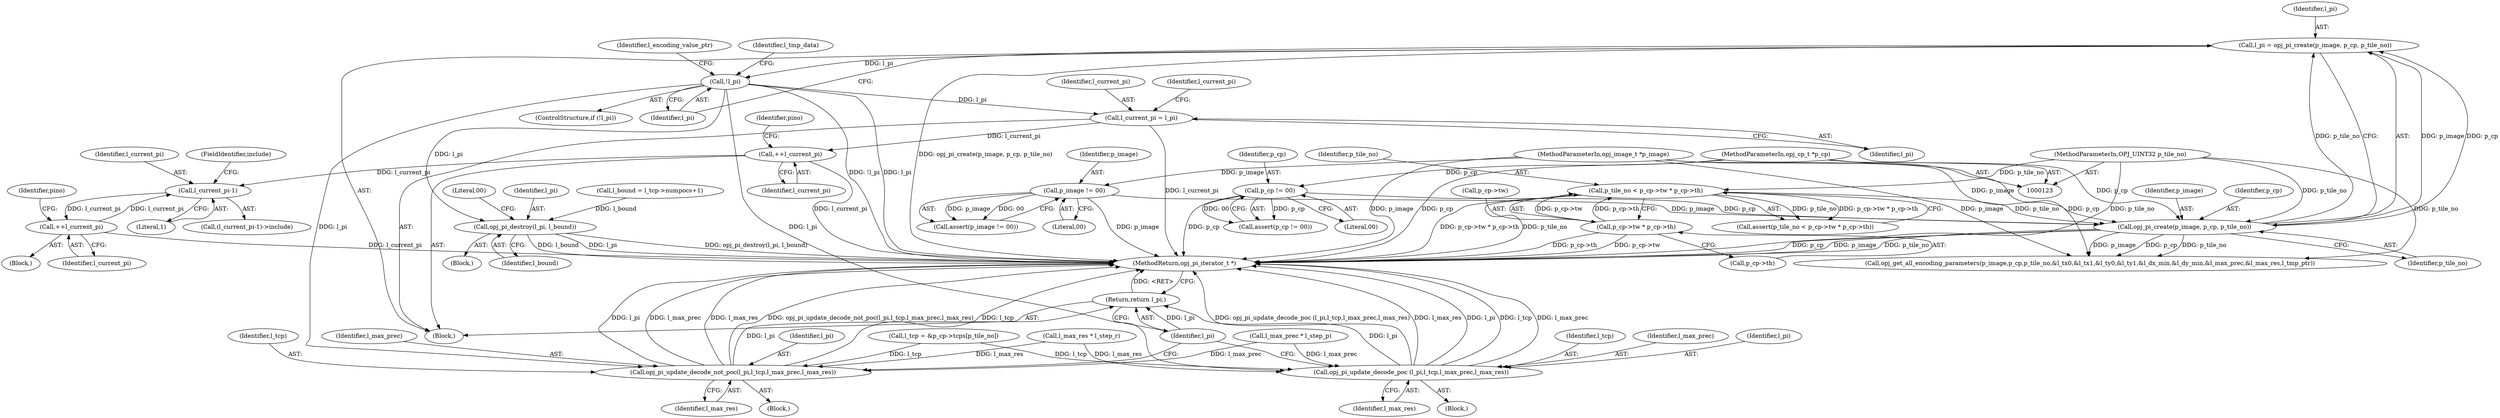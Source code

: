 digraph "0_openjpeg_ef01f18dfc6780b776d0674ed3e7415c6ef54d24@API" {
"1000251" [label="(Call,l_pi = opj_pi_create(p_image, p_cp, p_tile_no))"];
"1000253" [label="(Call,opj_pi_create(p_image, p_cp, p_tile_no))"];
"1000180" [label="(Call,p_image != 00)"];
"1000124" [label="(MethodParameterIn,opj_image_t *p_image)"];
"1000176" [label="(Call,p_cp != 00)"];
"1000125" [label="(MethodParameterIn,opj_cp_t *p_cp)"];
"1000184" [label="(Call,p_tile_no < p_cp->tw * p_cp->th)"];
"1000126" [label="(MethodParameterIn,OPJ_UINT32 p_tile_no)"];
"1000186" [label="(Call,p_cp->tw * p_cp->th)"];
"1000258" [label="(Call,!l_pi)"];
"1000331" [label="(Call,l_current_pi = l_pi)"];
"1000523" [label="(Call,++l_current_pi)"];
"1000680" [label="(Call,l_current_pi-1)"];
"1000684" [label="(Call,++l_current_pi)"];
"1000378" [label="(Call,opj_pi_destroy(l_pi, l_bound))"];
"1000701" [label="(Call,opj_pi_update_decode_poc (l_pi,l_tcp,l_max_prec,l_max_res))"];
"1000713" [label="(Return,return l_pi;)"];
"1000708" [label="(Call,opj_pi_update_decode_not_poc(l_pi,l_tcp,l_max_prec,l_max_res))"];
"1000680" [label="(Call,l_current_pi-1)"];
"1000336" [label="(Identifier,l_current_pi)"];
"1000175" [label="(Call,assert(p_cp != 00))"];
"1000259" [label="(Identifier,l_pi)"];
"1000681" [label="(Identifier,l_current_pi)"];
"1000180" [label="(Call,p_image != 00)"];
"1000373" [label="(Block,)"];
"1000534" [label="(Block,)"];
"1000710" [label="(Identifier,l_tcp)"];
"1000268" [label="(Identifier,l_encoding_value_ptr)"];
"1000183" [label="(Call,assert(p_tile_no < p_cp->tw * p_cp->th))"];
"1000705" [label="(Identifier,l_max_res)"];
"1000703" [label="(Identifier,l_tcp)"];
"1000704" [label="(Identifier,l_max_prec)"];
"1000316" [label="(Call,l_max_prec * l_step_p)"];
"1000708" [label="(Call,opj_pi_update_decode_not_poc(l_pi,l_tcp,l_max_prec,l_max_res))"];
"1000186" [label="(Call,p_cp->tw * p_cp->th)"];
"1000251" [label="(Call,l_pi = opj_pi_create(p_image, p_cp, p_tile_no))"];
"1000713" [label="(Return,return l_pi;)"];
"1000253" [label="(Call,opj_pi_create(p_image, p_cp, p_tile_no))"];
"1000332" [label="(Identifier,l_current_pi)"];
"1000176" [label="(Call,p_cp != 00)"];
"1000712" [label="(Identifier,l_max_res)"];
"1000177" [label="(Identifier,p_cp)"];
"1000258" [label="(Call,!l_pi)"];
"1000527" [label="(Identifier,pino)"];
"1000254" [label="(Identifier,p_image)"];
"1000257" [label="(ControlStructure,if (!l_pi))"];
"1000331" [label="(Call,l_current_pi = l_pi)"];
"1000185" [label="(Identifier,p_tile_no)"];
"1000290" [label="(Call,opj_get_all_encoding_parameters(p_image,p_cp,p_tile_no,&l_tx0,&l_tx1,&l_ty0,&l_ty1,&l_dx_min,&l_dy_min,&l_max_prec,&l_max_res,l_tmp_ptr))"];
"1000715" [label="(MethodReturn,opj_pi_iterator_t *)"];
"1000378" [label="(Call,opj_pi_destroy(l_pi, l_bound))"];
"1000252" [label="(Identifier,l_pi)"];
"1000685" [label="(Identifier,l_current_pi)"];
"1000382" [label="(Literal,00)"];
"1000262" [label="(Identifier,l_tmp_data)"];
"1000711" [label="(Identifier,l_max_prec)"];
"1000683" [label="(FieldIdentifier,include)"];
"1000184" [label="(Call,p_tile_no < p_cp->tw * p_cp->th)"];
"1000523" [label="(Call,++l_current_pi)"];
"1000379" [label="(Identifier,l_pi)"];
"1000187" [label="(Call,p_cp->tw)"];
"1000193" [label="(Call,l_tcp = &p_cp->tcps[p_tile_no])"];
"1000126" [label="(MethodParameterIn,OPJ_UINT32 p_tile_no)"];
"1000333" [label="(Identifier,l_pi)"];
"1000178" [label="(Literal,00)"];
"1000125" [label="(MethodParameterIn,opj_cp_t *p_cp)"];
"1000201" [label="(Call,l_bound = l_tcp->numpocs+1)"];
"1000524" [label="(Identifier,l_current_pi)"];
"1000127" [label="(Block,)"];
"1000328" [label="(Call,l_max_res * l_step_r)"];
"1000255" [label="(Identifier,p_cp)"];
"1000256" [label="(Identifier,p_tile_no)"];
"1000679" [label="(Call,(l_current_pi-1)->include)"];
"1000380" [label="(Identifier,l_bound)"];
"1000684" [label="(Call,++l_current_pi)"];
"1000701" [label="(Call,opj_pi_update_decode_poc (l_pi,l_tcp,l_max_prec,l_max_res))"];
"1000700" [label="(Block,)"];
"1000181" [label="(Identifier,p_image)"];
"1000702" [label="(Identifier,l_pi)"];
"1000714" [label="(Identifier,l_pi)"];
"1000682" [label="(Literal,1)"];
"1000709" [label="(Identifier,l_pi)"];
"1000182" [label="(Literal,00)"];
"1000707" [label="(Block,)"];
"1000179" [label="(Call,assert(p_image != 00))"];
"1000190" [label="(Call,p_cp->th)"];
"1000533" [label="(Identifier,pino)"];
"1000124" [label="(MethodParameterIn,opj_image_t *p_image)"];
"1000251" -> "1000127"  [label="AST: "];
"1000251" -> "1000253"  [label="CFG: "];
"1000252" -> "1000251"  [label="AST: "];
"1000253" -> "1000251"  [label="AST: "];
"1000259" -> "1000251"  [label="CFG: "];
"1000251" -> "1000715"  [label="DDG: opj_pi_create(p_image, p_cp, p_tile_no)"];
"1000253" -> "1000251"  [label="DDG: p_image"];
"1000253" -> "1000251"  [label="DDG: p_cp"];
"1000253" -> "1000251"  [label="DDG: p_tile_no"];
"1000251" -> "1000258"  [label="DDG: l_pi"];
"1000253" -> "1000256"  [label="CFG: "];
"1000254" -> "1000253"  [label="AST: "];
"1000255" -> "1000253"  [label="AST: "];
"1000256" -> "1000253"  [label="AST: "];
"1000253" -> "1000715"  [label="DDG: p_cp"];
"1000253" -> "1000715"  [label="DDG: p_image"];
"1000253" -> "1000715"  [label="DDG: p_tile_no"];
"1000180" -> "1000253"  [label="DDG: p_image"];
"1000124" -> "1000253"  [label="DDG: p_image"];
"1000176" -> "1000253"  [label="DDG: p_cp"];
"1000125" -> "1000253"  [label="DDG: p_cp"];
"1000184" -> "1000253"  [label="DDG: p_tile_no"];
"1000126" -> "1000253"  [label="DDG: p_tile_no"];
"1000253" -> "1000290"  [label="DDG: p_image"];
"1000253" -> "1000290"  [label="DDG: p_cp"];
"1000253" -> "1000290"  [label="DDG: p_tile_no"];
"1000180" -> "1000179"  [label="AST: "];
"1000180" -> "1000182"  [label="CFG: "];
"1000181" -> "1000180"  [label="AST: "];
"1000182" -> "1000180"  [label="AST: "];
"1000179" -> "1000180"  [label="CFG: "];
"1000180" -> "1000715"  [label="DDG: p_image"];
"1000180" -> "1000179"  [label="DDG: p_image"];
"1000180" -> "1000179"  [label="DDG: 00"];
"1000124" -> "1000180"  [label="DDG: p_image"];
"1000124" -> "1000123"  [label="AST: "];
"1000124" -> "1000715"  [label="DDG: p_image"];
"1000124" -> "1000290"  [label="DDG: p_image"];
"1000176" -> "1000175"  [label="AST: "];
"1000176" -> "1000178"  [label="CFG: "];
"1000177" -> "1000176"  [label="AST: "];
"1000178" -> "1000176"  [label="AST: "];
"1000175" -> "1000176"  [label="CFG: "];
"1000176" -> "1000715"  [label="DDG: p_cp"];
"1000176" -> "1000175"  [label="DDG: p_cp"];
"1000176" -> "1000175"  [label="DDG: 00"];
"1000125" -> "1000176"  [label="DDG: p_cp"];
"1000125" -> "1000123"  [label="AST: "];
"1000125" -> "1000715"  [label="DDG: p_cp"];
"1000125" -> "1000290"  [label="DDG: p_cp"];
"1000184" -> "1000183"  [label="AST: "];
"1000184" -> "1000186"  [label="CFG: "];
"1000185" -> "1000184"  [label="AST: "];
"1000186" -> "1000184"  [label="AST: "];
"1000183" -> "1000184"  [label="CFG: "];
"1000184" -> "1000715"  [label="DDG: p_cp->tw * p_cp->th"];
"1000184" -> "1000715"  [label="DDG: p_tile_no"];
"1000184" -> "1000183"  [label="DDG: p_tile_no"];
"1000184" -> "1000183"  [label="DDG: p_cp->tw * p_cp->th"];
"1000126" -> "1000184"  [label="DDG: p_tile_no"];
"1000186" -> "1000184"  [label="DDG: p_cp->tw"];
"1000186" -> "1000184"  [label="DDG: p_cp->th"];
"1000126" -> "1000123"  [label="AST: "];
"1000126" -> "1000715"  [label="DDG: p_tile_no"];
"1000126" -> "1000290"  [label="DDG: p_tile_no"];
"1000186" -> "1000190"  [label="CFG: "];
"1000187" -> "1000186"  [label="AST: "];
"1000190" -> "1000186"  [label="AST: "];
"1000186" -> "1000715"  [label="DDG: p_cp->tw"];
"1000186" -> "1000715"  [label="DDG: p_cp->th"];
"1000258" -> "1000257"  [label="AST: "];
"1000258" -> "1000259"  [label="CFG: "];
"1000259" -> "1000258"  [label="AST: "];
"1000262" -> "1000258"  [label="CFG: "];
"1000268" -> "1000258"  [label="CFG: "];
"1000258" -> "1000715"  [label="DDG: l_pi"];
"1000258" -> "1000715"  [label="DDG: !l_pi"];
"1000258" -> "1000331"  [label="DDG: l_pi"];
"1000258" -> "1000378"  [label="DDG: l_pi"];
"1000258" -> "1000701"  [label="DDG: l_pi"];
"1000258" -> "1000708"  [label="DDG: l_pi"];
"1000331" -> "1000127"  [label="AST: "];
"1000331" -> "1000333"  [label="CFG: "];
"1000332" -> "1000331"  [label="AST: "];
"1000333" -> "1000331"  [label="AST: "];
"1000336" -> "1000331"  [label="CFG: "];
"1000331" -> "1000715"  [label="DDG: l_current_pi"];
"1000331" -> "1000523"  [label="DDG: l_current_pi"];
"1000523" -> "1000127"  [label="AST: "];
"1000523" -> "1000524"  [label="CFG: "];
"1000524" -> "1000523"  [label="AST: "];
"1000527" -> "1000523"  [label="CFG: "];
"1000523" -> "1000715"  [label="DDG: l_current_pi"];
"1000523" -> "1000680"  [label="DDG: l_current_pi"];
"1000680" -> "1000679"  [label="AST: "];
"1000680" -> "1000682"  [label="CFG: "];
"1000681" -> "1000680"  [label="AST: "];
"1000682" -> "1000680"  [label="AST: "];
"1000683" -> "1000680"  [label="CFG: "];
"1000684" -> "1000680"  [label="DDG: l_current_pi"];
"1000680" -> "1000684"  [label="DDG: l_current_pi"];
"1000684" -> "1000534"  [label="AST: "];
"1000684" -> "1000685"  [label="CFG: "];
"1000685" -> "1000684"  [label="AST: "];
"1000533" -> "1000684"  [label="CFG: "];
"1000684" -> "1000715"  [label="DDG: l_current_pi"];
"1000378" -> "1000373"  [label="AST: "];
"1000378" -> "1000380"  [label="CFG: "];
"1000379" -> "1000378"  [label="AST: "];
"1000380" -> "1000378"  [label="AST: "];
"1000382" -> "1000378"  [label="CFG: "];
"1000378" -> "1000715"  [label="DDG: l_bound"];
"1000378" -> "1000715"  [label="DDG: l_pi"];
"1000378" -> "1000715"  [label="DDG: opj_pi_destroy(l_pi, l_bound)"];
"1000201" -> "1000378"  [label="DDG: l_bound"];
"1000701" -> "1000700"  [label="AST: "];
"1000701" -> "1000705"  [label="CFG: "];
"1000702" -> "1000701"  [label="AST: "];
"1000703" -> "1000701"  [label="AST: "];
"1000704" -> "1000701"  [label="AST: "];
"1000705" -> "1000701"  [label="AST: "];
"1000714" -> "1000701"  [label="CFG: "];
"1000701" -> "1000715"  [label="DDG: opj_pi_update_decode_poc (l_pi,l_tcp,l_max_prec,l_max_res)"];
"1000701" -> "1000715"  [label="DDG: l_max_res"];
"1000701" -> "1000715"  [label="DDG: l_pi"];
"1000701" -> "1000715"  [label="DDG: l_tcp"];
"1000701" -> "1000715"  [label="DDG: l_max_prec"];
"1000193" -> "1000701"  [label="DDG: l_tcp"];
"1000316" -> "1000701"  [label="DDG: l_max_prec"];
"1000328" -> "1000701"  [label="DDG: l_max_res"];
"1000701" -> "1000713"  [label="DDG: l_pi"];
"1000713" -> "1000127"  [label="AST: "];
"1000713" -> "1000714"  [label="CFG: "];
"1000714" -> "1000713"  [label="AST: "];
"1000715" -> "1000713"  [label="CFG: "];
"1000713" -> "1000715"  [label="DDG: <RET>"];
"1000714" -> "1000713"  [label="DDG: l_pi"];
"1000708" -> "1000713"  [label="DDG: l_pi"];
"1000708" -> "1000707"  [label="AST: "];
"1000708" -> "1000712"  [label="CFG: "];
"1000709" -> "1000708"  [label="AST: "];
"1000710" -> "1000708"  [label="AST: "];
"1000711" -> "1000708"  [label="AST: "];
"1000712" -> "1000708"  [label="AST: "];
"1000714" -> "1000708"  [label="CFG: "];
"1000708" -> "1000715"  [label="DDG: l_pi"];
"1000708" -> "1000715"  [label="DDG: l_max_prec"];
"1000708" -> "1000715"  [label="DDG: l_max_res"];
"1000708" -> "1000715"  [label="DDG: opj_pi_update_decode_not_poc(l_pi,l_tcp,l_max_prec,l_max_res)"];
"1000708" -> "1000715"  [label="DDG: l_tcp"];
"1000193" -> "1000708"  [label="DDG: l_tcp"];
"1000316" -> "1000708"  [label="DDG: l_max_prec"];
"1000328" -> "1000708"  [label="DDG: l_max_res"];
}
